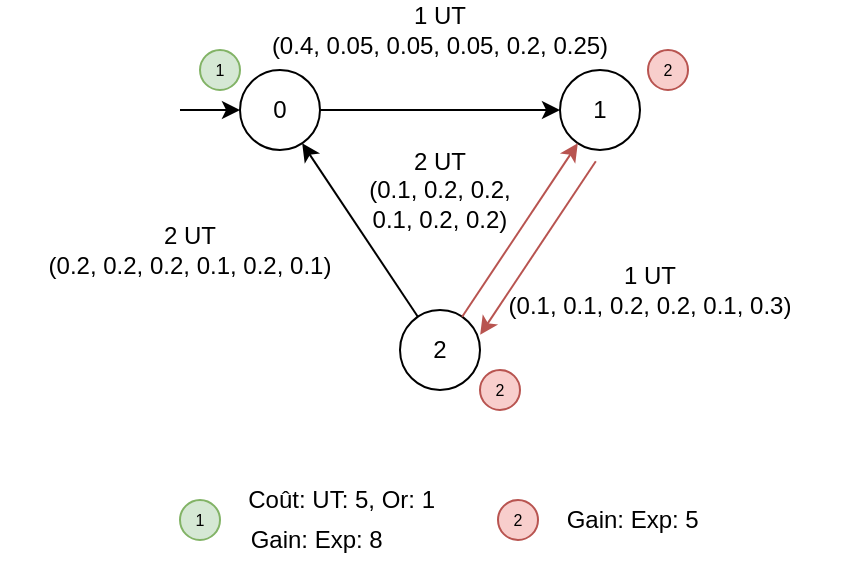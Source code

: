 <mxfile version="13.7.9" type="device"><diagram id="AgsF7-hzbwxdK-NYIpUh" name="Page-1"><mxGraphModel dx="434" dy="322" grid="0" gridSize="10" guides="1" tooltips="1" connect="1" arrows="1" fold="1" page="1" pageScale="1" pageWidth="827" pageHeight="1169" math="0" shadow="0"><root><mxCell id="0"/><mxCell id="1" parent="0"/><mxCell id="tKgOCzeEyIQo9273PbAW-5" value="0" style="ellipse;whiteSpace=wrap;html=1;aspect=fixed;" parent="1" vertex="1"><mxGeometry x="200" y="360" width="40" height="40" as="geometry"/></mxCell><mxCell id="tKgOCzeEyIQo9273PbAW-6" value="2" style="ellipse;whiteSpace=wrap;html=1;aspect=fixed;" parent="1" vertex="1"><mxGeometry x="280" y="480" width="40" height="40" as="geometry"/></mxCell><mxCell id="tKgOCzeEyIQo9273PbAW-7" value="1" style="ellipse;whiteSpace=wrap;html=1;aspect=fixed;" parent="1" vertex="1"><mxGeometry x="360" y="360" width="40" height="40" as="geometry"/></mxCell><mxCell id="tKgOCzeEyIQo9273PbAW-8" value="" style="endArrow=classic;html=1;" parent="1" source="tKgOCzeEyIQo9273PbAW-6" target="tKgOCzeEyIQo9273PbAW-5" edge="1"><mxGeometry width="50" height="50" relative="1" as="geometry"><mxPoint x="170" y="480" as="sourcePoint"/><mxPoint x="220" y="430" as="targetPoint"/></mxGeometry></mxCell><mxCell id="tKgOCzeEyIQo9273PbAW-9" value="" style="endArrow=classic;html=1;" parent="1" source="tKgOCzeEyIQo9273PbAW-5" target="tKgOCzeEyIQo9273PbAW-7" edge="1"><mxGeometry width="50" height="50" relative="1" as="geometry"><mxPoint x="250" y="410" as="sourcePoint"/><mxPoint x="300" y="360" as="targetPoint"/></mxGeometry></mxCell><mxCell id="tKgOCzeEyIQo9273PbAW-10" value="" style="endArrow=classic;html=1;fillColor=#f8cecc;strokeColor=#b85450;" parent="1" source="tKgOCzeEyIQo9273PbAW-6" target="tKgOCzeEyIQo9273PbAW-7" edge="1"><mxGeometry width="50" height="50" relative="1" as="geometry"><mxPoint x="360" y="470" as="sourcePoint"/><mxPoint x="410" y="420" as="targetPoint"/></mxGeometry></mxCell><mxCell id="tKgOCzeEyIQo9273PbAW-11" value="" style="endArrow=classic;html=1;fillColor=#f8cecc;strokeColor=#b85450;" parent="1" edge="1"><mxGeometry width="50" height="50" relative="1" as="geometry"><mxPoint x="377.906" y="405.641" as="sourcePoint"/><mxPoint x="320.094" y="492.359" as="targetPoint"/></mxGeometry></mxCell><mxCell id="tKgOCzeEyIQo9273PbAW-13" value="1 UT&lt;br&gt;(0.4, 0.05, 0.05, 0.05, 0.2, 0.25)" style="text;html=1;strokeColor=none;fillColor=none;align=center;verticalAlign=middle;whiteSpace=wrap;rounded=0;" parent="1" vertex="1"><mxGeometry x="205" y="330" width="190" height="20" as="geometry"/></mxCell><mxCell id="tKgOCzeEyIQo9273PbAW-14" value="2 UT&lt;br&gt;(0.2, 0.2, 0.2, 0.1, 0.2, 0.1)" style="text;html=1;strokeColor=none;fillColor=none;align=center;verticalAlign=middle;whiteSpace=wrap;rounded=0;" parent="1" vertex="1"><mxGeometry x="80" y="440" width="190" height="20" as="geometry"/></mxCell><mxCell id="tKgOCzeEyIQo9273PbAW-15" value="1 UT&lt;br&gt;(0.1, 0.1, 0.2, 0.2, 0.1, 0.3)" style="text;html=1;strokeColor=none;fillColor=none;align=center;verticalAlign=middle;whiteSpace=wrap;rounded=0;" parent="1" vertex="1"><mxGeometry x="310" y="460" width="190" height="20" as="geometry"/></mxCell><mxCell id="tKgOCzeEyIQo9273PbAW-16" value="2 UT&lt;br&gt;(0.1, 0.2, 0.2, 0.1, 0.2, 0.2)" style="text;html=1;strokeColor=none;fillColor=none;align=center;verticalAlign=middle;whiteSpace=wrap;rounded=0;" parent="1" vertex="1"><mxGeometry x="260" y="410" width="80" height="20" as="geometry"/></mxCell><mxCell id="tKgOCzeEyIQo9273PbAW-17" value="1" style="ellipse;whiteSpace=wrap;html=1;aspect=fixed;fontSize=8;fillColor=#d5e8d4;strokeColor=#82b366;" parent="1" vertex="1"><mxGeometry x="180" y="350" width="20" height="20" as="geometry"/></mxCell><mxCell id="tKgOCzeEyIQo9273PbAW-18" value="2" style="ellipse;whiteSpace=wrap;html=1;aspect=fixed;fontSize=8;fillColor=#f8cecc;strokeColor=#b85450;" parent="1" vertex="1"><mxGeometry x="404" y="350" width="20" height="20" as="geometry"/></mxCell><mxCell id="tKgOCzeEyIQo9273PbAW-19" value="2" style="ellipse;whiteSpace=wrap;html=1;aspect=fixed;fontSize=8;fillColor=#f8cecc;strokeColor=#b85450;" parent="1" vertex="1"><mxGeometry x="320" y="510" width="20" height="20" as="geometry"/></mxCell><mxCell id="tKgOCzeEyIQo9273PbAW-21" value="" style="endArrow=classic;html=1;fontSize=8;" parent="1" target="tKgOCzeEyIQo9273PbAW-5" edge="1"><mxGeometry width="50" height="50" relative="1" as="geometry"><mxPoint x="170" y="380" as="sourcePoint"/><mxPoint x="130" y="390" as="targetPoint"/></mxGeometry></mxCell><mxCell id="_Tw-tqiuVPvILCKHexrT-1" value="1" style="ellipse;whiteSpace=wrap;html=1;aspect=fixed;fontSize=8;fillColor=#d5e8d4;strokeColor=#82b366;" vertex="1" parent="1"><mxGeometry x="170" y="575" width="20" height="20" as="geometry"/></mxCell><mxCell id="_Tw-tqiuVPvILCKHexrT-2" value="2" style="ellipse;whiteSpace=wrap;html=1;aspect=fixed;fontSize=8;fillColor=#f8cecc;strokeColor=#b85450;" vertex="1" parent="1"><mxGeometry x="329" y="575" width="20" height="20" as="geometry"/></mxCell><mxCell id="_Tw-tqiuVPvILCKHexrT-3" value="Coût: UT: 5, Or: 1&amp;nbsp;" style="text;html=1;strokeColor=none;fillColor=none;align=center;verticalAlign=middle;whiteSpace=wrap;rounded=0;" vertex="1" parent="1"><mxGeometry x="200" y="565" width="105" height="20" as="geometry"/></mxCell><mxCell id="_Tw-tqiuVPvILCKHexrT-4" value="Gain: Exp: 8&amp;nbsp;" style="text;html=1;strokeColor=none;fillColor=none;align=center;verticalAlign=middle;whiteSpace=wrap;rounded=0;" vertex="1" parent="1"><mxGeometry x="200" y="585" width="80" height="20" as="geometry"/></mxCell><mxCell id="_Tw-tqiuVPvILCKHexrT-6" value="Gain: Exp: 5&amp;nbsp;" style="text;html=1;strokeColor=none;fillColor=none;align=center;verticalAlign=middle;whiteSpace=wrap;rounded=0;" vertex="1" parent="1"><mxGeometry x="360" y="575" width="76" height="20" as="geometry"/></mxCell></root></mxGraphModel></diagram></mxfile>